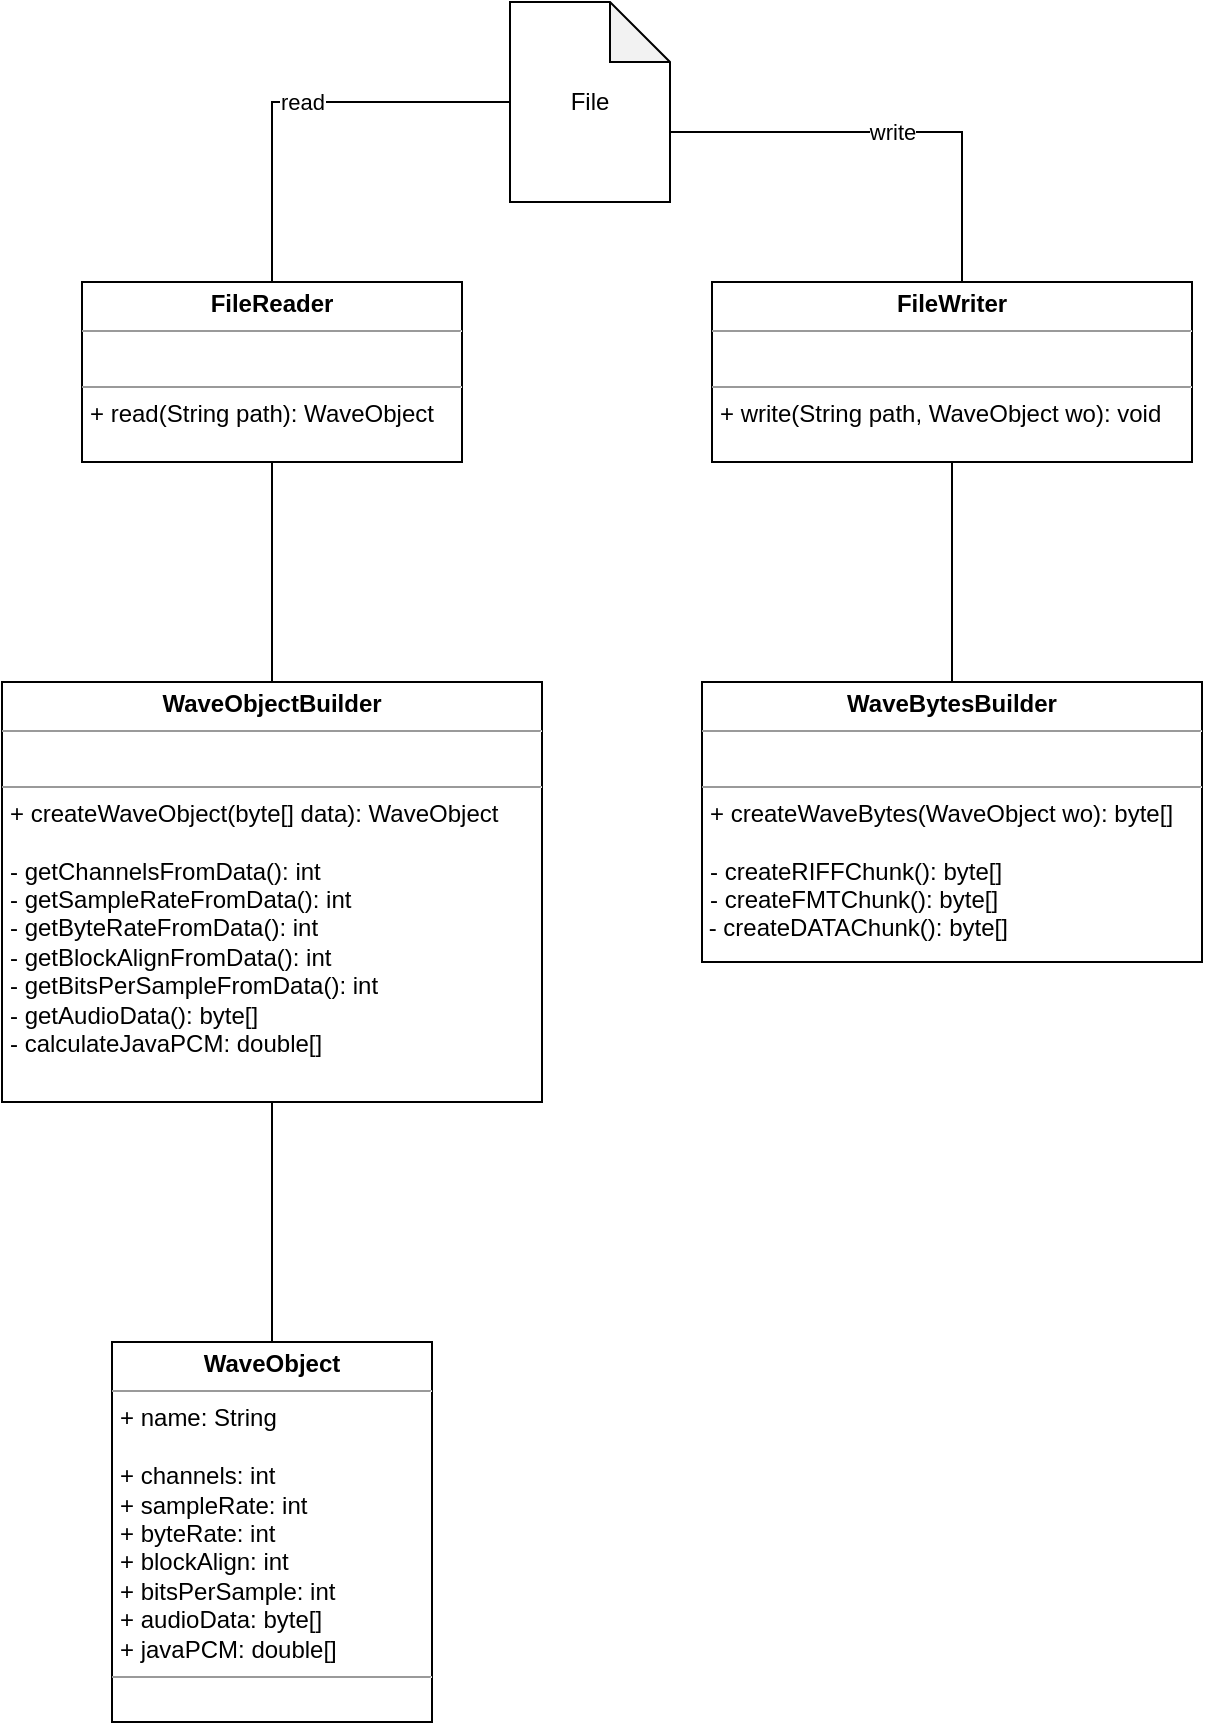 <mxfile version="21.1.8" type="device">
  <diagram name="Seite-1" id="Cz8Avxr_Gm9onIPzDjRq">
    <mxGraphModel dx="2074" dy="1078" grid="1" gridSize="10" guides="1" tooltips="1" connect="1" arrows="1" fold="1" page="1" pageScale="1" pageWidth="827" pageHeight="1169" math="0" shadow="0">
      <root>
        <mxCell id="0" />
        <mxCell id="1" parent="0" />
        <mxCell id="7ZmSIdb4eTNImoEbuYqM-13" style="edgeStyle=orthogonalEdgeStyle;rounded=0;orthogonalLoop=1;jettySize=auto;html=1;entryX=0.5;entryY=0;entryDx=0;entryDy=0;endArrow=none;endFill=0;" edge="1" parent="1" source="7ZmSIdb4eTNImoEbuYqM-1" target="7ZmSIdb4eTNImoEbuYqM-11">
          <mxGeometry relative="1" as="geometry" />
        </mxCell>
        <mxCell id="7ZmSIdb4eTNImoEbuYqM-1" value="&lt;p style=&quot;margin:0px;margin-top:4px;text-align:center;&quot;&gt;&lt;b&gt;FileReader&lt;/b&gt;&lt;/p&gt;&lt;hr size=&quot;1&quot;&gt;&lt;br&gt;&lt;hr size=&quot;1&quot;&gt;&lt;p style=&quot;margin:0px;margin-left:4px;&quot;&gt;+ read(String path): WaveObject&lt;/p&gt;" style="verticalAlign=top;align=left;overflow=fill;fontSize=12;fontFamily=Helvetica;html=1;whiteSpace=wrap;" vertex="1" parent="1">
          <mxGeometry x="160" y="160" width="190" height="90" as="geometry" />
        </mxCell>
        <mxCell id="7ZmSIdb4eTNImoEbuYqM-2" value="&lt;p style=&quot;margin:0px;margin-top:4px;text-align:center;&quot;&gt;&lt;b&gt;WaveObject&lt;/b&gt;&lt;/p&gt;&lt;hr size=&quot;1&quot;&gt;&lt;p style=&quot;margin:0px;margin-left:4px;&quot;&gt;+ name: String&lt;br&gt;&lt;/p&gt;&lt;p style=&quot;margin:0px;margin-left:4px;&quot;&gt;&lt;br&gt;&lt;/p&gt;&lt;p style=&quot;margin:0px;margin-left:4px;&quot;&gt;+ channels: int&lt;/p&gt;&lt;p style=&quot;margin:0px;margin-left:4px;&quot;&gt;+ sampleRate: int&lt;/p&gt;&lt;p style=&quot;margin:0px;margin-left:4px;&quot;&gt;+ byteRate: int&lt;/p&gt;&lt;p style=&quot;margin:0px;margin-left:4px;&quot;&gt;+ blockAlign: int&lt;/p&gt;&lt;p style=&quot;margin:0px;margin-left:4px;&quot;&gt;+ bitsPerSample: int&lt;/p&gt;&lt;p style=&quot;margin:0px;margin-left:4px;&quot;&gt;+ audioData: byte[]&lt;/p&gt;&lt;p style=&quot;margin:0px;margin-left:4px;&quot;&gt;+ javaPCM: double[]&lt;br&gt;&lt;/p&gt;&lt;hr size=&quot;1&quot;&gt;&lt;p style=&quot;margin:0px;margin-left:4px;&quot;&gt;&lt;br&gt;&lt;/p&gt;" style="verticalAlign=top;align=left;overflow=fill;fontSize=12;fontFamily=Helvetica;html=1;whiteSpace=wrap;" vertex="1" parent="1">
          <mxGeometry x="175" y="690" width="160" height="190" as="geometry" />
        </mxCell>
        <mxCell id="7ZmSIdb4eTNImoEbuYqM-14" style="edgeStyle=orthogonalEdgeStyle;rounded=0;orthogonalLoop=1;jettySize=auto;html=1;entryX=0.5;entryY=0;entryDx=0;entryDy=0;endArrow=none;endFill=0;" edge="1" parent="1" source="7ZmSIdb4eTNImoEbuYqM-11" target="7ZmSIdb4eTNImoEbuYqM-2">
          <mxGeometry relative="1" as="geometry" />
        </mxCell>
        <mxCell id="7ZmSIdb4eTNImoEbuYqM-11" value="&lt;p style=&quot;margin:0px;margin-top:4px;text-align:center;&quot;&gt;&lt;b&gt;WaveObjectBuilder&lt;/b&gt;&lt;/p&gt;&lt;hr size=&quot;1&quot;&gt;&lt;br&gt;&lt;hr size=&quot;1&quot;&gt;&lt;p style=&quot;margin:0px;margin-left:4px;&quot;&gt;+ createWaveObject(byte[] data): WaveObject&lt;/p&gt;&lt;p style=&quot;margin:0px;margin-left:4px;&quot;&gt;&lt;br&gt;&lt;/p&gt;&lt;p style=&quot;margin:0px;margin-left:4px;&quot;&gt;- getChannelsFromData(): int&lt;/p&gt;&lt;p style=&quot;margin:0px;margin-left:4px;&quot;&gt;- getSampleRateFromData(): int&lt;br&gt;&lt;/p&gt;&lt;p style=&quot;margin:0px;margin-left:4px;&quot;&gt;- getByteRateFromData(): int&lt;br&gt;&lt;/p&gt;&lt;p style=&quot;margin:0px;margin-left:4px;&quot;&gt;- getBlockAlignFromData(): int&lt;br&gt;&lt;/p&gt;&lt;p style=&quot;margin:0px;margin-left:4px;&quot;&gt;- getBitsPerSampleFromData(): int&lt;br&gt;&lt;/p&gt;&lt;p style=&quot;margin:0px;margin-left:4px;&quot;&gt;- getAudioData(): byte[]&lt;/p&gt;&lt;p style=&quot;margin:0px;margin-left:4px;&quot;&gt;- calculateJavaPCM: double[]&lt;br&gt;&lt;/p&gt;" style="verticalAlign=top;align=left;overflow=fill;fontSize=12;fontFamily=Helvetica;html=1;whiteSpace=wrap;" vertex="1" parent="1">
          <mxGeometry x="120" y="360" width="270" height="210" as="geometry" />
        </mxCell>
        <mxCell id="7ZmSIdb4eTNImoEbuYqM-17" style="edgeStyle=orthogonalEdgeStyle;rounded=0;orthogonalLoop=1;jettySize=auto;html=1;entryX=0.5;entryY=0;entryDx=0;entryDy=0;endArrow=none;endFill=0;" edge="1" parent="1" source="7ZmSIdb4eTNImoEbuYqM-12" target="7ZmSIdb4eTNImoEbuYqM-15">
          <mxGeometry relative="1" as="geometry" />
        </mxCell>
        <mxCell id="7ZmSIdb4eTNImoEbuYqM-22" value="write" style="edgeStyle=orthogonalEdgeStyle;rounded=0;orthogonalLoop=1;jettySize=auto;html=1;entryX=0;entryY=0;entryDx=80;entryDy=65;entryPerimeter=0;endArrow=none;endFill=0;" edge="1" parent="1" source="7ZmSIdb4eTNImoEbuYqM-12" target="7ZmSIdb4eTNImoEbuYqM-20">
          <mxGeometry relative="1" as="geometry">
            <Array as="points">
              <mxPoint x="600" y="85" />
            </Array>
          </mxGeometry>
        </mxCell>
        <mxCell id="7ZmSIdb4eTNImoEbuYqM-12" value="&lt;p style=&quot;margin:0px;margin-top:4px;text-align:center;&quot;&gt;&lt;b&gt;FileWriter&lt;/b&gt;&lt;/p&gt;&lt;hr size=&quot;1&quot;&gt;&lt;br&gt;&lt;hr size=&quot;1&quot;&gt;&lt;p style=&quot;margin:0px;margin-left:4px;&quot;&gt;+ write(String path, WaveObject wo): void&lt;br&gt;&lt;/p&gt;" style="verticalAlign=top;align=left;overflow=fill;fontSize=12;fontFamily=Helvetica;html=1;whiteSpace=wrap;" vertex="1" parent="1">
          <mxGeometry x="475" y="160" width="240" height="90" as="geometry" />
        </mxCell>
        <mxCell id="7ZmSIdb4eTNImoEbuYqM-15" value="&lt;p style=&quot;margin:0px;margin-top:4px;text-align:center;&quot;&gt;&lt;b&gt;WaveBytesBuilder&lt;/b&gt;&lt;/p&gt;&lt;hr size=&quot;1&quot;&gt;&lt;br&gt;&lt;hr size=&quot;1&quot;&gt;&lt;p style=&quot;margin:0px;margin-left:4px;&quot;&gt;+ createWaveBytes(WaveObject wo): byte[]&lt;/p&gt;&lt;p style=&quot;margin:0px;margin-left:4px;&quot;&gt;&lt;br&gt;&lt;/p&gt;&lt;p style=&quot;margin:0px;margin-left:4px;&quot;&gt;- createRIFFChunk(): byte[]&lt;br&gt;&lt;/p&gt;&lt;p style=&quot;margin:0px;margin-left:4px;&quot;&gt;- createFMTChunk(): byte[]&lt;br&gt;&lt;/p&gt;&amp;nbsp;- createDATAChunk(): byte[]" style="verticalAlign=top;align=left;overflow=fill;fontSize=12;fontFamily=Helvetica;html=1;whiteSpace=wrap;" vertex="1" parent="1">
          <mxGeometry x="470" y="360" width="250" height="140" as="geometry" />
        </mxCell>
        <mxCell id="7ZmSIdb4eTNImoEbuYqM-21" value="read" style="edgeStyle=orthogonalEdgeStyle;rounded=0;orthogonalLoop=1;jettySize=auto;html=1;entryX=0.5;entryY=0;entryDx=0;entryDy=0;endArrow=none;endFill=0;" edge="1" parent="1" source="7ZmSIdb4eTNImoEbuYqM-20" target="7ZmSIdb4eTNImoEbuYqM-1">
          <mxGeometry relative="1" as="geometry" />
        </mxCell>
        <mxCell id="7ZmSIdb4eTNImoEbuYqM-20" value="File" style="shape=note;whiteSpace=wrap;html=1;backgroundOutline=1;darkOpacity=0.05;" vertex="1" parent="1">
          <mxGeometry x="374" y="20" width="80" height="100" as="geometry" />
        </mxCell>
      </root>
    </mxGraphModel>
  </diagram>
</mxfile>
